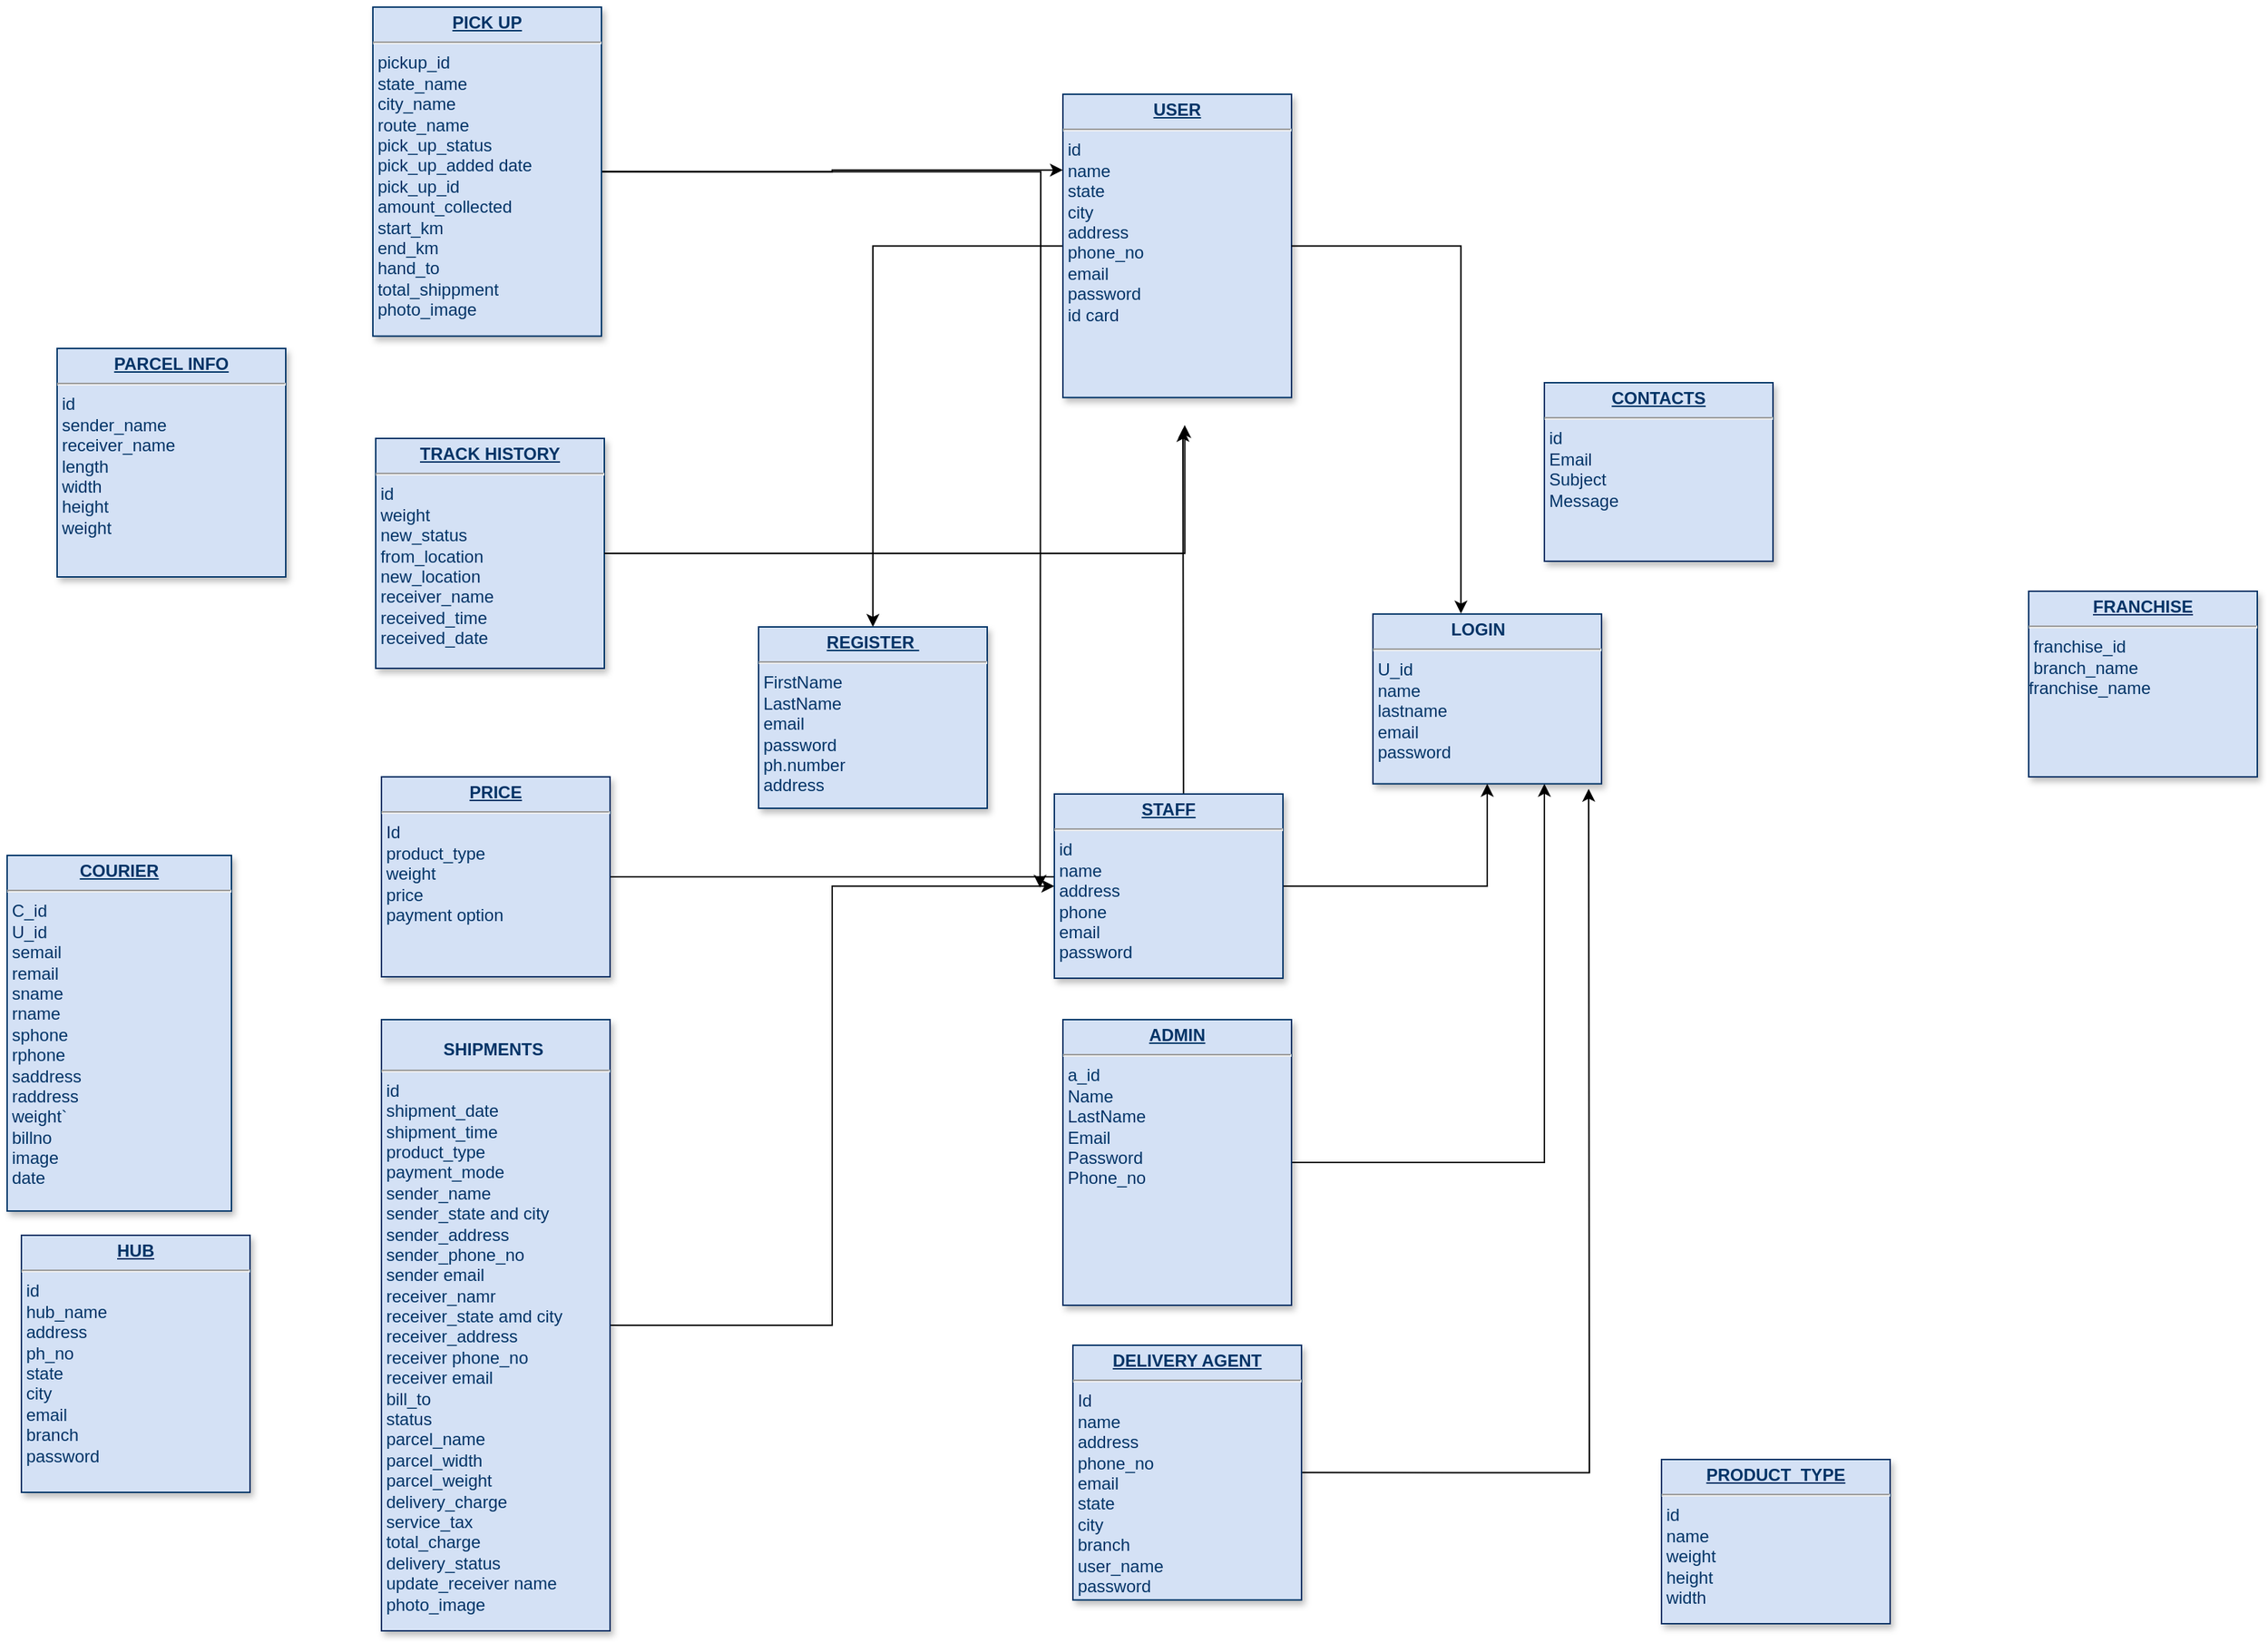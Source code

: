 <mxfile version="24.6.4" type="github">
  <diagram name="Page-1" id="efa7a0a1-bf9b-a30e-e6df-94a7791c09e9">
    <mxGraphModel dx="1560" dy="796" grid="0" gridSize="10" guides="1" tooltips="1" connect="1" arrows="1" fold="1" page="1" pageScale="1" pageWidth="827" pageHeight="1169" background="none" math="0" shadow="0">
      <root>
        <mxCell id="0" />
        <mxCell id="1" parent="0" />
        <mxCell id="qulAPhbmPTUbr76u79S--128" style="edgeStyle=orthogonalEdgeStyle;rounded=0;orthogonalLoop=1;jettySize=auto;html=1;exitX=1;exitY=0.5;exitDx=0;exitDy=0;" edge="1" parent="1" source="19">
          <mxGeometry relative="1" as="geometry">
            <mxPoint x="1112.0" y="593.333" as="targetPoint" />
          </mxGeometry>
        </mxCell>
        <mxCell id="19" value="&lt;p style=&quot;margin: 0px; margin-top: 4px; text-align: center; text-decoration: underline;&quot;&gt;&lt;b&gt;DELIVERY AGENT&lt;/b&gt;&lt;/p&gt;&lt;hr&gt;&amp;nbsp;Id&lt;div&gt;&amp;nbsp;name&lt;/div&gt;&lt;div&gt;&amp;nbsp;address&lt;/div&gt;&lt;div&gt;&amp;nbsp;phone_no&lt;/div&gt;&lt;div&gt;&amp;nbsp;email&lt;/div&gt;&lt;div&gt;&amp;nbsp;state&lt;/div&gt;&lt;div&gt;&amp;nbsp;city&lt;/div&gt;&lt;div&gt;&amp;nbsp;branch&lt;/div&gt;&lt;div&gt;&amp;nbsp;user_name&lt;/div&gt;&lt;div&gt;&amp;nbsp;password&lt;/div&gt;&lt;div&gt;&amp;nbsp;&lt;/div&gt;" style="verticalAlign=top;align=left;overflow=fill;fontSize=12;fontFamily=Helvetica;html=1;strokeColor=#003366;shadow=1;fillColor=#D4E1F5;fontColor=#003366" parent="1" vertex="1">
          <mxGeometry x="751" y="983" width="160" height="178.36" as="geometry" />
        </mxCell>
        <mxCell id="20" value="&lt;p style=&quot;margin: 0px; margin-top: 4px; text-align: center; text-decoration: underline;&quot;&gt;&lt;b&gt;CONTACTS&lt;/b&gt;&lt;/p&gt;&lt;hr&gt;&amp;nbsp;id&lt;div&gt;&amp;nbsp;Email&lt;/div&gt;&lt;div&gt;&amp;nbsp;Subject&lt;/div&gt;&lt;div&gt;&amp;nbsp;Message&lt;/div&gt;" style="verticalAlign=top;align=left;overflow=fill;fontSize=12;fontFamily=Helvetica;html=1;strokeColor=#003366;shadow=1;fillColor=#D4E1F5;fontColor=#003366" parent="1" vertex="1">
          <mxGeometry x="1081" y="309.0" width="160" height="125" as="geometry" />
        </mxCell>
        <mxCell id="21" value="&lt;p style=&quot;margin: 0px; margin-top: 4px; text-align: center; text-decoration: underline;&quot;&gt;&lt;b&gt;PARCEL INFO&lt;/b&gt;&lt;/p&gt;&lt;hr&gt;&amp;nbsp;id&lt;div&gt;&amp;nbsp;sender_name&lt;/div&gt;&lt;div&gt;&amp;nbsp;receiver_name&lt;/div&gt;&lt;div&gt;&amp;nbsp;length&lt;/div&gt;&lt;div&gt;&amp;nbsp;width&lt;/div&gt;&lt;div&gt;&amp;nbsp;height&amp;nbsp;&lt;/div&gt;&lt;div&gt;&amp;nbsp;weight&lt;/div&gt;" style="verticalAlign=top;align=left;overflow=fill;fontSize=12;fontFamily=Helvetica;html=1;strokeColor=#003366;shadow=1;fillColor=#D4E1F5;fontColor=#003366" parent="1" vertex="1">
          <mxGeometry x="40.0" y="285.0" width="160" height="160" as="geometry" />
        </mxCell>
        <mxCell id="qulAPhbmPTUbr76u79S--122" style="edgeStyle=orthogonalEdgeStyle;rounded=0;orthogonalLoop=1;jettySize=auto;html=1;entryX=0.5;entryY=0;entryDx=0;entryDy=0;" edge="1" parent="1" source="23" target="33">
          <mxGeometry relative="1" as="geometry" />
        </mxCell>
        <mxCell id="23" value="&lt;p style=&quot;margin: 0px; margin-top: 4px; text-align: center; text-decoration: underline;&quot;&gt;&lt;b&gt;USER&lt;/b&gt;&lt;/p&gt;&lt;hr&gt;&amp;nbsp;id&lt;div&gt;&amp;nbsp;name&lt;/div&gt;&lt;div&gt;&amp;nbsp;state&lt;/div&gt;&lt;div&gt;&amp;nbsp;city&lt;/div&gt;&lt;div&gt;&amp;nbsp;address&lt;/div&gt;&lt;div&gt;&amp;nbsp;phone_no&lt;/div&gt;&lt;div&gt;&amp;nbsp;email&lt;/div&gt;&lt;div&gt;&amp;nbsp;password&lt;/div&gt;&lt;div&gt;&amp;nbsp;id card&lt;/div&gt;&lt;div&gt;&amp;nbsp;&lt;/div&gt;" style="verticalAlign=top;align=left;overflow=fill;fontSize=12;fontFamily=Helvetica;html=1;strokeColor=#003366;shadow=1;fillColor=#D4E1F5;fontColor=#003366" parent="1" vertex="1">
          <mxGeometry x="744" y="107" width="160" height="212.36" as="geometry" />
        </mxCell>
        <mxCell id="24" value="&lt;p style=&quot;margin: 0px; margin-top: 4px; text-align: center; text-decoration: underline;&quot;&gt;&lt;b&gt;COURIER&lt;/b&gt;&lt;/p&gt;&lt;hr&gt;&amp;nbsp;C_id&lt;div&gt;&amp;nbsp;U_id&lt;/div&gt;&lt;div&gt;&amp;nbsp;&lt;span style=&quot;background-color: initial;&quot;&gt;semail&lt;/span&gt;&lt;/div&gt;&lt;div&gt;&amp;nbsp;remail&lt;/div&gt;&lt;div&gt;&amp;nbsp;sname&lt;/div&gt;&lt;div&gt;&amp;nbsp;rname&lt;/div&gt;&lt;div&gt;&amp;nbsp;sphone&lt;/div&gt;&lt;div&gt;&amp;nbsp;rphone&lt;/div&gt;&lt;div&gt;&amp;nbsp;saddress&lt;/div&gt;&lt;div&gt;&amp;nbsp;raddress&lt;/div&gt;&lt;div&gt;&amp;nbsp;weight`&amp;nbsp;&lt;/div&gt;&lt;div&gt;&amp;nbsp;billno&lt;/div&gt;&lt;div&gt;&amp;nbsp;image&lt;/div&gt;&lt;div&gt;&amp;nbsp;date&lt;/div&gt;" style="verticalAlign=top;align=left;overflow=fill;fontSize=12;fontFamily=Helvetica;html=1;strokeColor=#003366;shadow=1;fillColor=#D4E1F5;fontColor=#003366" parent="1" vertex="1">
          <mxGeometry x="5" y="640" width="157" height="249.04" as="geometry" />
        </mxCell>
        <mxCell id="qulAPhbmPTUbr76u79S--138" style="edgeStyle=orthogonalEdgeStyle;rounded=0;orthogonalLoop=1;jettySize=auto;html=1;exitX=1;exitY=0.5;exitDx=0;exitDy=0;entryX=0;entryY=0.25;entryDx=0;entryDy=0;" edge="1" parent="1" source="25" target="23">
          <mxGeometry relative="1" as="geometry" />
        </mxCell>
        <mxCell id="qulAPhbmPTUbr76u79S--142" style="edgeStyle=orthogonalEdgeStyle;rounded=0;orthogonalLoop=1;jettySize=auto;html=1;" edge="1" parent="1" source="25">
          <mxGeometry relative="1" as="geometry">
            <mxPoint x="728.0" y="662.667" as="targetPoint" />
          </mxGeometry>
        </mxCell>
        <mxCell id="25" value="&lt;p style=&quot;margin: 0px; margin-top: 4px; text-align: center; text-decoration: underline;&quot;&gt;&lt;b&gt;PICK UP&lt;/b&gt;&lt;/p&gt;&lt;hr&gt;&amp;nbsp;pickup_id&amp;nbsp;&lt;div&gt;&amp;nbsp;state_name&lt;/div&gt;&lt;div&gt;&amp;nbsp;city_name&lt;/div&gt;&lt;div&gt;&amp;nbsp;route_name&lt;/div&gt;&lt;div&gt;&amp;nbsp;pick_up_status&lt;/div&gt;&lt;div&gt;&amp;nbsp;pick_up_added date&lt;/div&gt;&lt;div&gt;&amp;nbsp;pick_up_id&lt;/div&gt;&lt;div&gt;&amp;nbsp;amount_collected&lt;/div&gt;&lt;div&gt;&amp;nbsp;start_km&lt;/div&gt;&lt;div&gt;&amp;nbsp;end_km&lt;/div&gt;&lt;div&gt;&amp;nbsp;hand_to&lt;/div&gt;&lt;div&gt;&amp;nbsp;total_shippment&lt;/div&gt;&lt;div&gt;&amp;nbsp;photo_image&lt;/div&gt;" style="verticalAlign=top;align=left;overflow=fill;fontSize=12;fontFamily=Helvetica;html=1;strokeColor=#003366;shadow=1;fillColor=#D4E1F5;fontColor=#003366" parent="1" vertex="1">
          <mxGeometry x="261" y="46" width="160" height="230.36" as="geometry" />
        </mxCell>
        <mxCell id="qulAPhbmPTUbr76u79S--137" style="edgeStyle=orthogonalEdgeStyle;rounded=0;orthogonalLoop=1;jettySize=auto;html=1;entryX=0;entryY=0.5;entryDx=0;entryDy=0;" edge="1" parent="1" source="27" target="26">
          <mxGeometry relative="1" as="geometry" />
        </mxCell>
        <mxCell id="27" value="&amp;nbsp; &amp;nbsp; &amp;nbsp; &amp;nbsp; &amp;nbsp; &amp;nbsp;&lt;div&gt;&amp;nbsp; &amp;nbsp; &amp;nbsp; &amp;nbsp; &amp;nbsp; &amp;nbsp; &lt;b&gt;&amp;nbsp;SHIPMENTS&lt;/b&gt;&lt;/div&gt;&lt;hr&gt;&amp;nbsp;id&lt;div&gt;&amp;nbsp;shipment_date&lt;/div&gt;&lt;div&gt;&amp;nbsp;shipment_time&lt;/div&gt;&lt;div&gt;&amp;nbsp;product_type&lt;/div&gt;&lt;div&gt;&amp;nbsp;payment_mode&lt;/div&gt;&lt;div&gt;&amp;nbsp;sender_name&lt;/div&gt;&lt;div&gt;&amp;nbsp;sender_state and city&lt;/div&gt;&lt;div&gt;&amp;nbsp;sender_address&lt;/div&gt;&lt;div&gt;&amp;nbsp;sender_phone_no&lt;/div&gt;&lt;div&gt;&amp;nbsp;sender email&lt;/div&gt;&lt;div&gt;&amp;nbsp;receiver_namr&lt;/div&gt;&lt;div&gt;&amp;nbsp;receiver_state amd city&lt;/div&gt;&lt;div&gt;&amp;nbsp;receiver_address&lt;/div&gt;&lt;div&gt;&amp;nbsp;receiver phone_no&lt;/div&gt;&lt;div&gt;&amp;nbsp;receiver email&lt;/div&gt;&lt;div&gt;&amp;nbsp;bill_to&lt;/div&gt;&lt;div&gt;&amp;nbsp;status&lt;/div&gt;&lt;div&gt;&amp;nbsp;parcel_name&lt;/div&gt;&lt;div&gt;&amp;nbsp;parcel_width&lt;/div&gt;&lt;div&gt;&amp;nbsp;parcel_weight&lt;/div&gt;&lt;div&gt;&amp;nbsp;delivery_charge&lt;/div&gt;&lt;div&gt;&amp;nbsp;service_tax&lt;/div&gt;&lt;div&gt;&amp;nbsp;total_charge&lt;/div&gt;&lt;div&gt;&amp;nbsp;delivery_status&lt;/div&gt;&lt;div&gt;&amp;nbsp;update_receiver name&lt;/div&gt;&lt;div&gt;&amp;nbsp;photo_image&lt;/div&gt;&lt;div&gt;&amp;nbsp;&lt;/div&gt;&lt;div&gt;&lt;br&gt;&lt;/div&gt;" style="verticalAlign=top;align=left;overflow=fill;fontSize=12;fontFamily=Helvetica;html=1;strokeColor=#003366;shadow=1;fillColor=#D4E1F5;fontColor=#003366" parent="1" vertex="1">
          <mxGeometry x="267" y="755" width="160" height="428" as="geometry" />
        </mxCell>
        <mxCell id="28" value="&lt;p style=&quot;margin: 0px; margin-top: 4px; text-align: center; text-decoration: underline;&quot;&gt;&lt;b&gt;HUB&lt;/b&gt;&lt;/p&gt;&lt;hr&gt;&amp;nbsp;id&lt;div&gt;&amp;nbsp;hub_name&lt;/div&gt;&lt;div&gt;&amp;nbsp;address&lt;/div&gt;&lt;div&gt;&amp;nbsp;ph_no&lt;/div&gt;&lt;div&gt;&amp;nbsp;state&lt;/div&gt;&lt;div&gt;&amp;nbsp;city&lt;/div&gt;&lt;div&gt;&amp;nbsp;email&lt;/div&gt;&lt;div&gt;&amp;nbsp;branch&lt;/div&gt;&lt;div&gt;&amp;nbsp;password&lt;/div&gt;" style="verticalAlign=top;align=left;overflow=fill;fontSize=12;fontFamily=Helvetica;html=1;strokeColor=#003366;shadow=1;fillColor=#D4E1F5;fontColor=#003366" parent="1" vertex="1">
          <mxGeometry x="15.0" y="906.0" width="160" height="180" as="geometry" />
        </mxCell>
        <mxCell id="qulAPhbmPTUbr76u79S--126" style="edgeStyle=orthogonalEdgeStyle;rounded=0;orthogonalLoop=1;jettySize=auto;html=1;entryX=0.75;entryY=1;entryDx=0;entryDy=0;" edge="1" parent="1" source="29" target="34">
          <mxGeometry relative="1" as="geometry" />
        </mxCell>
        <mxCell id="29" value="&lt;p style=&quot;margin: 0px; margin-top: 4px; text-align: center; text-decoration: underline;&quot;&gt;&lt;b&gt;ADMIN&lt;/b&gt;&lt;/p&gt;&lt;hr&gt;&amp;nbsp;a_id&lt;div&gt;&amp;nbsp;Name&amp;nbsp;&lt;/div&gt;&lt;div&gt;&amp;nbsp;LastName&lt;/div&gt;&lt;div&gt;&amp;nbsp;Email&lt;/div&gt;&lt;div&gt;&amp;nbsp;Password&lt;/div&gt;&lt;div&gt;&amp;nbsp;Phone_no&lt;br&gt;&lt;br&gt;&lt;/div&gt;" style="verticalAlign=top;align=left;overflow=fill;fontSize=12;fontFamily=Helvetica;html=1;strokeColor=#003366;shadow=1;fillColor=#D4E1F5;fontColor=#003366" parent="1" vertex="1">
          <mxGeometry x="744.0" y="755.0" width="160" height="200" as="geometry" />
        </mxCell>
        <mxCell id="30" value="&lt;p style=&quot;margin: 0px; margin-top: 4px; text-align: center; text-decoration: underline;&quot;&gt;&lt;b&gt;FRANCHISE&lt;/b&gt;&lt;/p&gt;&lt;hr&gt;&amp;nbsp;franchise_id&lt;div&gt;&amp;nbsp;branch_name&lt;/div&gt;&lt;div&gt;franchise_name&lt;/div&gt;" style="verticalAlign=top;align=left;overflow=fill;fontSize=12;fontFamily=Helvetica;html=1;strokeColor=#003366;shadow=1;fillColor=#D4E1F5;fontColor=#003366" parent="1" vertex="1">
          <mxGeometry x="1420.0" y="455.0" width="160" height="130" as="geometry" />
        </mxCell>
        <mxCell id="31" value="&lt;p style=&quot;margin: 0px; margin-top: 4px; text-align: center; text-decoration: underline;&quot;&gt;&lt;b&gt;PRODUCT_TYPE&lt;/b&gt;&lt;/p&gt;&lt;hr&gt;&amp;nbsp;id&lt;div&gt;&amp;nbsp;name&lt;/div&gt;&lt;div&gt;&amp;nbsp;weight&lt;/div&gt;&lt;div&gt;&amp;nbsp;height&lt;/div&gt;&lt;div&gt;&amp;nbsp;width&lt;/div&gt;" style="verticalAlign=top;align=left;overflow=fill;fontSize=12;fontFamily=Helvetica;html=1;strokeColor=#003366;shadow=1;fillColor=#D4E1F5;fontColor=#003366" parent="1" vertex="1">
          <mxGeometry x="1163" y="1063" width="160" height="115" as="geometry" />
        </mxCell>
        <mxCell id="qulAPhbmPTUbr76u79S--135" style="edgeStyle=orthogonalEdgeStyle;rounded=0;orthogonalLoop=1;jettySize=auto;html=1;" edge="1" parent="1" source="32">
          <mxGeometry relative="1" as="geometry">
            <mxPoint x="828.0" y="341.333" as="targetPoint" />
          </mxGeometry>
        </mxCell>
        <mxCell id="32" value="&lt;p style=&quot;margin: 0px; margin-top: 4px; text-align: center; text-decoration: underline;&quot;&gt;&lt;b&gt;PRICE&lt;/b&gt;&lt;/p&gt;&lt;hr&gt;&amp;nbsp;Id&lt;div&gt;&amp;nbsp;product_type&lt;/div&gt;&lt;div&gt;&amp;nbsp;weight&lt;/div&gt;&lt;div&gt;&amp;nbsp;price&lt;/div&gt;&lt;div&gt;&amp;nbsp;payment option&lt;/div&gt;" style="verticalAlign=top;align=left;overflow=fill;fontSize=12;fontFamily=Helvetica;html=1;strokeColor=#003366;shadow=1;fillColor=#D4E1F5;fontColor=#003366" parent="1" vertex="1">
          <mxGeometry x="267" y="585.0" width="160" height="140" as="geometry" />
        </mxCell>
        <mxCell id="33" value="&lt;p style=&quot;margin: 0px; margin-top: 4px; text-align: center; text-decoration: underline;&quot;&gt;&lt;b&gt;REGISTER&amp;nbsp;&lt;/b&gt;&lt;/p&gt;&lt;hr&gt;&amp;nbsp;FirstName&lt;div&gt;&amp;nbsp;LastName&lt;/div&gt;&lt;div&gt;&amp;nbsp;email&lt;/div&gt;&lt;div&gt;&amp;nbsp;password&lt;/div&gt;&lt;div&gt;&amp;nbsp;ph.number&lt;/div&gt;&lt;div&gt;&amp;nbsp;address&lt;/div&gt;&lt;div&gt;&amp;nbsp;&lt;/div&gt;" style="verticalAlign=top;align=left;overflow=fill;fontSize=12;fontFamily=Helvetica;html=1;strokeColor=#003366;shadow=1;fillColor=#D4E1F5;fontColor=#003366" parent="1" vertex="1">
          <mxGeometry x="531" y="480" width="160" height="127" as="geometry" />
        </mxCell>
        <mxCell id="34" value="&lt;p style=&quot;margin: 0px ; margin-top: 4px ; text-align: center ; text-decoration: underline&quot;&gt;&lt;/p&gt;&lt;p style=&quot;margin: 0px ; margin-left: 8px&quot;&gt;&amp;nbsp; &amp;nbsp; &amp;nbsp; &amp;nbsp; &amp;nbsp; &amp;nbsp; &amp;nbsp; &lt;b&gt;LOGIN&lt;/b&gt;&lt;/p&gt;&lt;hr&gt;&amp;nbsp;U_id&lt;div&gt;&amp;nbsp;name&lt;/div&gt;&lt;div&gt;&amp;nbsp;lastname&lt;/div&gt;&lt;div&gt;&amp;nbsp;email&lt;/div&gt;&lt;div&gt;&amp;nbsp;password&lt;/div&gt;&lt;div&gt;&lt;br&gt;&lt;/div&gt;" style="verticalAlign=top;align=left;overflow=fill;fontSize=12;fontFamily=Helvetica;html=1;strokeColor=#003366;shadow=1;fillColor=#D4E1F5;fontColor=#003366" parent="1" vertex="1">
          <mxGeometry x="961" y="471" width="160" height="118.84" as="geometry" />
        </mxCell>
        <mxCell id="35" value="&lt;p style=&quot;margin: 0px; margin-top: 4px; text-align: center; text-decoration: underline;&quot;&gt;&lt;b&gt;TRACK HISTORY&lt;/b&gt;&lt;/p&gt;&lt;hr&gt;&amp;nbsp;id&lt;div&gt;&amp;nbsp;weight&lt;/div&gt;&lt;div&gt;&amp;nbsp;new_status&lt;/div&gt;&lt;div&gt;&amp;nbsp;from_location&lt;/div&gt;&lt;div&gt;&amp;nbsp;new_location&lt;/div&gt;&lt;div&gt;&amp;nbsp;receiver_name&lt;/div&gt;&lt;div&gt;&amp;nbsp;received_time&lt;/div&gt;&lt;div&gt;&amp;nbsp;received_date&lt;/div&gt;&lt;div&gt;&amp;nbsp;&lt;br&gt;&lt;div&gt;&amp;nbsp;&lt;/div&gt;&lt;/div&gt;" style="verticalAlign=top;align=left;overflow=fill;fontSize=12;fontFamily=Helvetica;html=1;strokeColor=#003366;shadow=1;fillColor=#D4E1F5;fontColor=#003366" parent="1" vertex="1">
          <mxGeometry x="263" y="348" width="160" height="161" as="geometry" />
        </mxCell>
        <mxCell id="qulAPhbmPTUbr76u79S--125" style="edgeStyle=orthogonalEdgeStyle;rounded=0;orthogonalLoop=1;jettySize=auto;html=1;exitX=1;exitY=0.5;exitDx=0;exitDy=0;entryX=0.5;entryY=1;entryDx=0;entryDy=0;" edge="1" parent="1" source="26" target="34">
          <mxGeometry relative="1" as="geometry" />
        </mxCell>
        <mxCell id="26" value="&lt;p style=&quot;margin: 0px; margin-top: 4px; text-align: center; text-decoration: underline;&quot;&gt;&lt;b&gt;STAFF&lt;/b&gt;&lt;/p&gt;&lt;hr&gt;&amp;nbsp;id&lt;div&gt;&amp;nbsp;name&lt;/div&gt;&lt;div&gt;&amp;nbsp;address&lt;/div&gt;&lt;div&gt;&amp;nbsp;phone&lt;/div&gt;&lt;div&gt;&amp;nbsp;email&lt;/div&gt;&lt;div&gt;&amp;nbsp;password&lt;/div&gt;" style="verticalAlign=top;align=left;overflow=fill;fontSize=12;fontFamily=Helvetica;html=1;strokeColor=#003366;shadow=1;fillColor=#D4E1F5;fontColor=#003366" parent="1" vertex="1">
          <mxGeometry x="738" y="597" width="160" height="129" as="geometry" />
        </mxCell>
        <mxCell id="qulAPhbmPTUbr76u79S--124" style="edgeStyle=orthogonalEdgeStyle;rounded=0;orthogonalLoop=1;jettySize=auto;html=1;entryX=0.385;entryY=-0.003;entryDx=0;entryDy=0;entryPerimeter=0;" edge="1" parent="1" source="23" target="34">
          <mxGeometry relative="1" as="geometry" />
        </mxCell>
        <mxCell id="qulAPhbmPTUbr76u79S--131" style="edgeStyle=orthogonalEdgeStyle;rounded=0;orthogonalLoop=1;jettySize=auto;html=1;entryX=0.533;entryY=1.091;entryDx=0;entryDy=0;entryPerimeter=0;" edge="1" parent="1" source="35" target="23">
          <mxGeometry relative="1" as="geometry">
            <Array as="points">
              <mxPoint x="829" y="429" />
            </Array>
          </mxGeometry>
        </mxCell>
      </root>
    </mxGraphModel>
  </diagram>
</mxfile>
